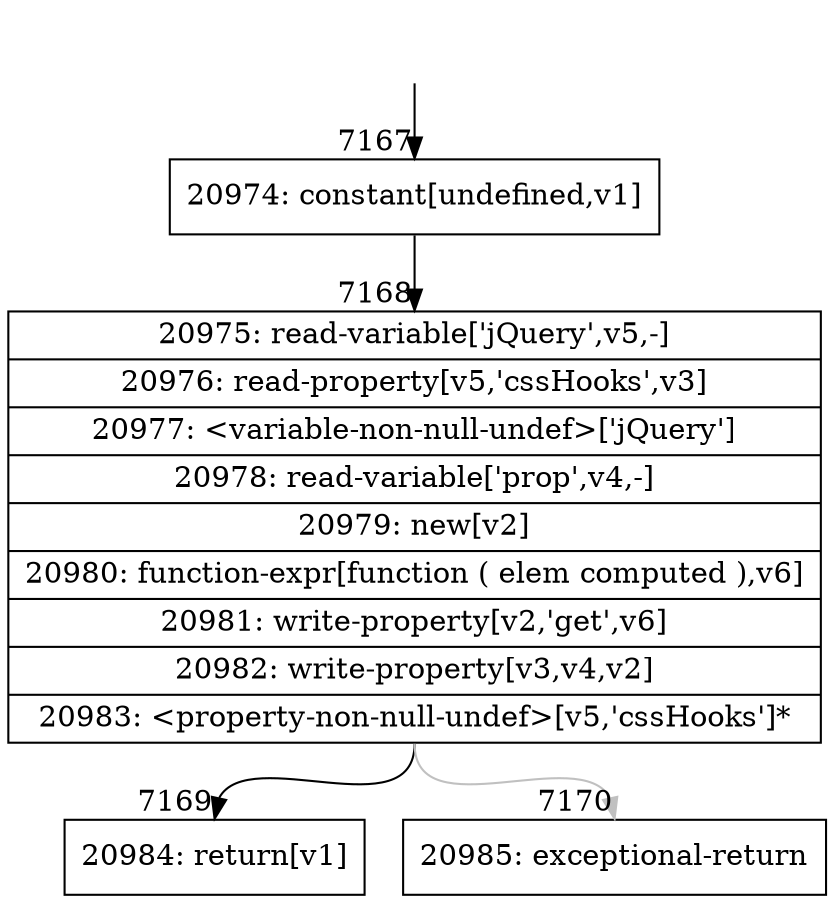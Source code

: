 digraph {
rankdir="TD"
BB_entry448[shape=none,label=""];
BB_entry448 -> BB7167 [tailport=s, headport=n, headlabel="    7167"]
BB7167 [shape=record label="{20974: constant[undefined,v1]}" ] 
BB7167 -> BB7168 [tailport=s, headport=n, headlabel="      7168"]
BB7168 [shape=record label="{20975: read-variable['jQuery',v5,-]|20976: read-property[v5,'cssHooks',v3]|20977: \<variable-non-null-undef\>['jQuery']|20978: read-variable['prop',v4,-]|20979: new[v2]|20980: function-expr[function ( elem computed ),v6]|20981: write-property[v2,'get',v6]|20982: write-property[v3,v4,v2]|20983: \<property-non-null-undef\>[v5,'cssHooks']*}" ] 
BB7168 -> BB7169 [tailport=s, headport=n, headlabel="      7169"]
BB7168 -> BB7170 [tailport=s, headport=n, color=gray, headlabel="      7170"]
BB7169 [shape=record label="{20984: return[v1]}" ] 
BB7170 [shape=record label="{20985: exceptional-return}" ] 
}
